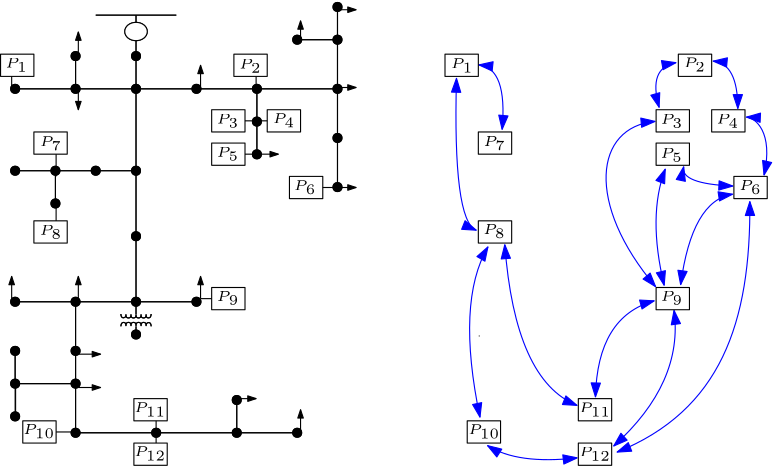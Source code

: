 <?xml version="1.0"?>
<!DOCTYPE ipe SYSTEM "ipe.dtd">
<ipe version="70218" creator="Ipe 7.2.23">
<info created="D:20210319153732" modified="D:20220113212657"/>
<ipestyle name="basic">
<symbol name="arrow/arc(spx)">
<path stroke="sym-stroke" fill="sym-stroke" pen="sym-pen">
0 0 m
-1 0.333 l
-1 -0.333 l
h
</path>
</symbol>
<symbol name="arrow/farc(spx)">
<path stroke="sym-stroke" fill="white" pen="sym-pen">
0 0 m
-1 0.333 l
-1 -0.333 l
h
</path>
</symbol>
<symbol name="arrow/ptarc(spx)">
<path stroke="sym-stroke" fill="sym-stroke" pen="sym-pen">
0 0 m
-1 0.333 l
-0.8 0 l
-1 -0.333 l
h
</path>
</symbol>
<symbol name="arrow/fptarc(spx)">
<path stroke="sym-stroke" fill="white" pen="sym-pen">
0 0 m
-1 0.333 l
-0.8 0 l
-1 -0.333 l
h
</path>
</symbol>
<symbol name="mark/circle(sx)" transformations="translations">
<path fill="sym-stroke">
0.6 0 0 0.6 0 0 e
0.4 0 0 0.4 0 0 e
</path>
</symbol>
<symbol name="mark/disk(sx)" transformations="translations">
<path fill="sym-stroke">
0.6 0 0 0.6 0 0 e
</path>
</symbol>
<symbol name="mark/fdisk(sfx)" transformations="translations">
<group>
<path fill="sym-fill">
0.5 0 0 0.5 0 0 e
</path>
<path fill="sym-stroke" fillrule="eofill">
0.6 0 0 0.6 0 0 e
0.4 0 0 0.4 0 0 e
</path>
</group>
</symbol>
<symbol name="mark/box(sx)" transformations="translations">
<path fill="sym-stroke" fillrule="eofill">
-0.6 -0.6 m
0.6 -0.6 l
0.6 0.6 l
-0.6 0.6 l
h
-0.4 -0.4 m
0.4 -0.4 l
0.4 0.4 l
-0.4 0.4 l
h
</path>
</symbol>
<symbol name="mark/square(sx)" transformations="translations">
<path fill="sym-stroke">
-0.6 -0.6 m
0.6 -0.6 l
0.6 0.6 l
-0.6 0.6 l
h
</path>
</symbol>
<symbol name="mark/fsquare(sfx)" transformations="translations">
<group>
<path fill="sym-fill">
-0.5 -0.5 m
0.5 -0.5 l
0.5 0.5 l
-0.5 0.5 l
h
</path>
<path fill="sym-stroke" fillrule="eofill">
-0.6 -0.6 m
0.6 -0.6 l
0.6 0.6 l
-0.6 0.6 l
h
-0.4 -0.4 m
0.4 -0.4 l
0.4 0.4 l
-0.4 0.4 l
h
</path>
</group>
</symbol>
<symbol name="mark/cross(sx)" transformations="translations">
<group>
<path fill="sym-stroke">
-0.43 -0.57 m
0.57 0.43 l
0.43 0.57 l
-0.57 -0.43 l
h
</path>
<path fill="sym-stroke">
-0.43 0.57 m
0.57 -0.43 l
0.43 -0.57 l
-0.57 0.43 l
h
</path>
</group>
</symbol>
<symbol name="arrow/fnormal(spx)">
<path stroke="sym-stroke" fill="white" pen="sym-pen">
0 0 m
-1 0.333 l
-1 -0.333 l
h
</path>
</symbol>
<symbol name="arrow/pointed(spx)">
<path stroke="sym-stroke" fill="sym-stroke" pen="sym-pen">
0 0 m
-1 0.333 l
-0.8 0 l
-1 -0.333 l
h
</path>
</symbol>
<symbol name="arrow/fpointed(spx)">
<path stroke="sym-stroke" fill="white" pen="sym-pen">
0 0 m
-1 0.333 l
-0.8 0 l
-1 -0.333 l
h
</path>
</symbol>
<symbol name="arrow/linear(spx)">
<path stroke="sym-stroke" pen="sym-pen">
-1 0.333 m
0 0 l
-1 -0.333 l
</path>
</symbol>
<symbol name="arrow/fdouble(spx)">
<path stroke="sym-stroke" fill="white" pen="sym-pen">
0 0 m
-1 0.333 l
-1 -0.333 l
h
-1 0 m
-2 0.333 l
-2 -0.333 l
h
</path>
</symbol>
<symbol name="arrow/double(spx)">
<path stroke="sym-stroke" fill="sym-stroke" pen="sym-pen">
0 0 m
-1 0.333 l
-1 -0.333 l
h
-1 0 m
-2 0.333 l
-2 -0.333 l
h
</path>
</symbol>
<anglesize name="22.5 deg" value="22.5"/>
<anglesize name="30 deg" value="30"/>
<anglesize name="45 deg" value="45"/>
<anglesize name="60 deg" value="60"/>
<anglesize name="90 deg" value="90"/>
<arrowsize name="large" value="10"/>
<arrowsize name="small" value="5"/>
<arrowsize name="tiny" value="3"/>
<color name="blue" value="0 0 1"/>
<color name="brown" value="0.647 0.165 0.165"/>
<color name="darkblue" value="0 0 0.545"/>
<color name="darkcyan" value="0 0.545 0.545"/>
<color name="darkgray" value="0.663"/>
<color name="darkgreen" value="0 0.392 0"/>
<color name="darkmagenta" value="0.545 0 0.545"/>
<color name="darkorange" value="1 0.549 0"/>
<color name="darkred" value="0.545 0 0"/>
<color name="gold" value="1 0.843 0"/>
<color name="gray" value="0.745"/>
<color name="green" value="0 1 0"/>
<color name="lightblue" value="0.678 0.847 0.902"/>
<color name="lightcyan" value="0.878 1 1"/>
<color name="lightgray" value="0.827"/>
<color name="lightgreen" value="0.565 0.933 0.565"/>
<color name="lightyellow" value="1 1 0.878"/>
<color name="navy" value="0 0 0.502"/>
<color name="orange" value="1 0.647 0"/>
<color name="pink" value="1 0.753 0.796"/>
<color name="purple" value="0.627 0.125 0.941"/>
<color name="red" value="1 0 0"/>
<color name="seagreen" value="0.18 0.545 0.341"/>
<color name="turquoise" value="0.251 0.878 0.816"/>
<color name="violet" value="0.933 0.51 0.933"/>
<color name="yellow" value="1 1 0"/>
<dashstyle name="dash dot dotted" value="[4 2 1 2 1 2] 0"/>
<dashstyle name="dash dotted" value="[4 2 1 2] 0"/>
<dashstyle name="dashed" value="[4] 0"/>
<dashstyle name="dotted" value="[1 3] 0"/>
<gridsize name="10 pts (~3.5 mm)" value="10"/>
<gridsize name="14 pts (~5 mm)" value="14"/>
<gridsize name="16 pts (~6 mm)" value="16"/>
<gridsize name="20 pts (~7 mm)" value="20"/>
<gridsize name="28 pts (~10 mm)" value="28"/>
<gridsize name="32 pts (~12 mm)" value="32"/>
<gridsize name="4 pts" value="4"/>
<gridsize name="56 pts (~20 mm)" value="56"/>
<gridsize name="8 pts (~3 mm)" value="8"/>
<opacity name="10%" value="0.1"/>
<opacity name="30%" value="0.3"/>
<opacity name="50%" value="0.5"/>
<opacity name="75%" value="0.75"/>
<pen name="fat" value="1.2"/>
<pen name="heavier" value="0.8"/>
<pen name="ultrafat" value="2"/>
<symbolsize name="large" value="5"/>
<symbolsize name="small" value="2"/>
<symbolsize name="tiny" value="1.1"/>
<textsize name="Huge" value="\Huge"/>
<textsize name="LARGE" value="\LARGE"/>
<textsize name="Large" value="\Large"/>
<textsize name="footnote" value="\footnotesize"/>
<textsize name="huge" value="\huge"/>
<textsize name="large" value="\large"/>
<textsize name="small" value="\small"/>
<textsize name="tiny" value="\tiny"/>
<textstyle name="center" begin="\begin{center}" end="\end{center}"/>
<textstyle name="item" begin="\begin{itemize}\item{}" end="\end{itemize}"/>
<textstyle name="itemize" begin="\begin{itemize}" end="\end{itemize}"/>
<tiling name="falling" angle="-60" step="4" width="1"/>
<tiling name="rising" angle="30" step="4" width="1"/>
</ipestyle>
<page>
<layer name="alpha"/>
<view layers="alpha" active="alpha"/>
<use layer="alpha" matrix="0.453301 0 0 0.368506 176.986 508.094" name="mark/disk(sx)" pos="80 704" size="normal" stroke="black"/>
<use matrix="0.453301 0 0 0.368506 176.986 508.094" name="mark/disk(sx)" pos="128 704" size="normal" stroke="black"/>
<use matrix="0.453301 0 0 0.368506 176.986 508.094" name="mark/disk(sx)" pos="176 704" size="normal" stroke="black"/>
<use matrix="0.453301 0 0 0.368506 176.986 508.094" name="mark/disk(sx)" pos="224 704" size="normal" stroke="black"/>
<use matrix="0.453301 0 0 0.368506 176.986 508.094" name="mark/disk(sx)" pos="272 704" size="normal" stroke="black"/>
<use matrix="0.453301 0 0 0.368506 184.239 508.094" name="mark/disk(sx)" pos="320 704" size="normal" stroke="black"/>
<use matrix="0.453301 0 0 0.368506 184.239 508.094" name="mark/disk(sx)" pos="320 752" size="normal" stroke="black"/>
<use matrix="0.453301 0 0 0.368506 184.239 508.094" name="mark/disk(sx)" pos="320 784" size="normal" stroke="black"/>
<use matrix="0.453301 0 0 0.368506 184.239 508.094" name="mark/disk(sx)" pos="288 752" size="normal" stroke="black"/>
<use matrix="0.453301 0 0 0.368506 184.239 508.094" name="mark/disk(sx)" pos="320 656" size="normal" stroke="black"/>
<use matrix="0.453301 0 0 0.368506 184.239 508.094" name="mark/disk(sx)" pos="320 608" size="normal" stroke="black"/>
<use matrix="0.453301 0 0 0.368506 176.986 508.094" name="mark/disk(sx)" pos="272 672" size="normal" stroke="black"/>
<use matrix="0.453301 0 0 0.368506 176.986 508.094" name="mark/disk(sx)" pos="272 640" size="normal" stroke="black"/>
<path matrix="0.453301 0 0 0.368506 176.986 508.094" stroke="black">
336 784 m
336 752 l
336 752 l
</path>
<path matrix="0.453301 0 0 0.368506 176.986 508.094" stroke="black">
336 752 m
304 752 l
</path>
<path matrix="0.453301 0 0 0.368506 176.986 508.094" stroke="black">
336 752 m
336 704 l
</path>
<path matrix="0.453301 0 0 0.368506 176.986 508.094" stroke="black">
336 704 m
336 656 l
</path>
<path matrix="0.453301 0 0 0.368506 176.986 508.094" stroke="black">
336 656 m
336 608 l
</path>
<path matrix="0.453301 0 0 0.368506 176.986 508.094" stroke="black">
336 704 m
272 704 l
</path>
<path matrix="0.453301 0 0 0.368506 176.986 508.094" stroke="black">
272 704 m
272 672 l
</path>
<path matrix="0.453301 0 0 0.368506 176.986 508.094" stroke="black">
272 672 m
272 640 l
</path>
<path matrix="0.453301 0 0 0.368506 176.986 508.094" stroke="black">
272 704 m
224 704 l
</path>
<path matrix="0.453301 0 0 0.368506 176.986 508.094" stroke="black">
224 704 m
176 704 l
</path>
<path matrix="0.453301 0 0 0.368506 176.986 508.094" stroke="black">
176 704 m
128 704 l
</path>
<path matrix="0.453301 0 0 0.368506 176.986 508.094" stroke="black">
128 704 m
80 704 l
</path>
<use matrix="0.453301 0 0 0.368506 176.986 508.094" name="mark/disk(sx)" pos="176 736" size="normal" stroke="black"/>
<use matrix="0.453301 0 0 0.368506 176.986 508.094" name="mark/disk(sx)" pos="128 736" size="normal" stroke="black"/>
<use matrix="0.453301 0 0 0.368506 176.986 508.094" name="mark/disk(sx)" pos="176 624" size="normal" stroke="black"/>
<use matrix="0.453301 0 0 0.368506 176.986 508.094" name="mark/disk(sx)" pos="144 624" size="normal" stroke="black"/>
<use matrix="0.453301 0 0 0.368506 176.986 508.094" name="mark/disk(sx)" pos="112 624" size="normal" stroke="black"/>
<use matrix="0.453301 0 0 0.368506 176.986 508.094" name="mark/disk(sx)" pos="80 624" size="normal" stroke="black"/>
<use matrix="0.453301 0 0 0.368506 176.986 508.094" name="mark/disk(sx)" pos="112 592" size="normal" stroke="black"/>
<use matrix="0.453301 0 0 0.368506 176.986 508.094" name="mark/disk(sx)" pos="176 560" size="normal" stroke="black"/>
<use matrix="0.453301 0 0 0.368506 176.986 508.094" name="mark/disk(sx)" pos="176 496" size="normal" stroke="black"/>
<use matrix="0.453301 0 0 0.368506 176.986 508.094" name="mark/disk(sx)" pos="224 496" size="normal" stroke="black"/>
<use matrix="0.453301 0 0 0.368506 176.986 508.094" name="mark/disk(sx)" pos="128 496" size="normal" stroke="black"/>
<use matrix="0.453301 0 0 0.368506 176.986 508.094" name="mark/disk(sx)" pos="80 496" size="normal" stroke="black"/>
<use matrix="0.453301 0 0 0.368506 176.986 508.094" name="mark/disk(sx)" pos="128 448" size="normal" stroke="black"/>
<use matrix="0.453301 0 0 0.368506 176.986 508.094" name="mark/disk(sx)" pos="128 416" size="normal" stroke="black"/>
<use matrix="0.453301 0 0 0.368506 176.986 508.094" name="mark/disk(sx)" pos="128 368" size="normal" stroke="black"/>
<path matrix="0.453301 0 0 0.368506 176.986 508.094" stroke="black">
176 736 m
176 704 l
</path>
<path matrix="0.453301 0 0 0.368506 176.986 508.094" stroke="black">
128 736 m
128 704 l
</path>
<path matrix="0.453301 0 0 0.368506 176.986 508.094" stroke="black">
176 704 m
176 624 l
</path>
<path matrix="0.453301 0 0 0.368506 176.986 508.094" stroke="black">
176 624 m
176 560 l
</path>
<path matrix="0.453301 0 0 0.368506 176.986 508.094" stroke="black">
176 624 m
144 624 l
</path>
<path matrix="0.453301 0 0 0.368506 176.986 508.094" stroke="black">
144 624 m
112 624 l
</path>
<path matrix="0.453301 0 0 0.368506 176.986 508.094" stroke="black">
112 624 m
80 624 l
</path>
<path matrix="0.453301 0 0 0.368506 176.986 508.094" stroke="black">
112 624 m
112 592 l
</path>
<path matrix="0.453301 0 0 0.368506 176.986 508.094" stroke="black">
176 560 m
176 496 l
</path>
<path matrix="0.453301 0 0 0.368506 176.986 508.094" stroke="black">
176 496 m
224 496 l
</path>
<path matrix="0.453301 0 0 0.368506 176.986 508.094" stroke="black">
176 496 m
128 496 l
</path>
<path matrix="0.453301 0 0 0.368506 176.986 508.094" stroke="black">
128 496 m
80 496 l
</path>
<path matrix="0.453301 0 0 0.368506 176.986 508.094" stroke="black">
128 496 m
128 448 l
</path>
<path matrix="0.453301 0 0 0.368506 176.986 508.094" stroke="black">
128 448 m
128 416 l
</path>
<path matrix="0.453301 0 0 0.368506 176.986 508.094" stroke="black">
128 416 m
128 368 l
</path>
<use matrix="0.453301 0 0 0.368506 176.986 508.094" name="mark/disk(sx)" pos="80 416" size="normal" stroke="black"/>
<use matrix="0.453301 0 0 0.368506 176.986 508.094" name="mark/disk(sx)" pos="80 448" size="normal" stroke="black"/>
<use matrix="0.453301 0 0 0.368506 176.986 508.094" name="mark/disk(sx)" pos="80 384" size="normal" stroke="black"/>
<use matrix="0.453301 0 0 0.368506 176.986 508.094" name="mark/disk(sx)" pos="192 368" size="normal" stroke="black"/>
<use matrix="0.453301 0 0 0.368506 176.986 508.094" name="mark/disk(sx)" pos="256 368" size="normal" stroke="black"/>
<use matrix="0.453301 0 0 0.368506 176.986 508.094" name="mark/disk(sx)" pos="304 368" size="normal" stroke="black"/>
<path matrix="0.453301 0 0 0.368506 176.986 508.094" stroke="black">
128 416 m
80 416 l
</path>
<path matrix="0.453301 0 0 0.368506 176.986 508.094" stroke="black">
80 416 m
80 448 l
</path>
<path matrix="0.453301 0 0 0.368506 177.153 508.094" stroke="black">
80 416 m
80 384 l
</path>
<path matrix="0.453301 0 0 0.368506 176.986 508.094" stroke="black">
128 368 m
192 368 l
</path>
<path matrix="0.453301 0 0 0.368506 176.986 508.094" stroke="black">
192 368 m
256 368 l
</path>
<path matrix="0.453301 0 0 0.368506 176.986 508.094" stroke="black">
256 368 m
304 368 l
</path>
<use matrix="0.453301 0 0 0.368506 176.986 508.094" name="mark/disk(sx)" pos="176 464" size="normal" stroke="black"/>
<path matrix="0.453301 0 0 0.368506 176.986 511.042" stroke="black">
144 768 m
208 768 l
</path>
<path matrix="0.453301 0 0 0.368506 176.986 508.094" stroke="black">
176 776 m
176 768 l
</path>
<path matrix="0.453301 0 0 0.368506 176.986 508.094" stroke="black">
176 752 m
176 736 l
</path>
<path matrix="0.453301 0 0 0.368506 176.986 508.094" stroke="black" fill="white">
8.94427 0 0 8.94427 176 760 e
</path>
<path matrix="0.453301 0 0 0.368506 176.986 508.094" stroke="black">
176 464 m
176 472 l
176 472 l
</path>
<path matrix="0.453301 0 0 0.368506 176.986 508.094" stroke="black">
176 496 m
176 484 l
</path>
<path matrix="0.453301 0 0 0.368506 176.986 508.094" stroke="black">
164 484 m
164 480
168 480
168 484
168 484
168 480
172 480
172 484
172 484
172 480
176 480
176 484
176 484
176 480
180 480
180 484
180 484
180 480
184 480
184 484
184 484
184 480
188 480
188 484
188 484 c
</path>
<path matrix="-0.453301 0 0 -0.368506 336.548 860.385" stroke="black">
164 484 m
164 480
168 480
168 484
168 484
168 480
172 480
172 484
172 484
172 480
176 480
176 484
176 484
176 480
180 480
180 484
180 484
180 480
184 480
184 484
184 484
184 480
188 480
188 484
188 484 c
</path>
<use matrix="0.453301 0 0 0.368506 176.986 508.094" name="mark/disk(sx)" pos="256 400" size="normal" stroke="black"/>
<path matrix="0.453301 0 0 0.368506 176.986 508.094" stroke="black">
256 400 m
256 368 l
</path>
<use matrix="0.453301 0 0 0.368506 176.986 508.094" name="mark/disk(sx)" pos="80 704" size="normal" stroke="black"/>
<use matrix="0.453301 0 0 0.368506 176.986 508.094" name="mark/disk(sx)" pos="128 704" size="normal" stroke="black"/>
<use matrix="0.453301 0 0 0.368506 176.986 508.094" name="mark/disk(sx)" pos="176 704" size="normal" stroke="black"/>
<use matrix="0.453301 0 0 0.368506 176.986 508.094" name="mark/disk(sx)" pos="224 704" size="normal" stroke="black"/>
<use matrix="0.453301 0 0 0.368506 176.986 508.094" name="mark/disk(sx)" pos="272 704" size="normal" stroke="black"/>
<use matrix="0.453301 0 0 0.368506 184.239 508.094" name="mark/disk(sx)" pos="320 704" size="normal" stroke="black"/>
<use matrix="0.453301 0 0 0.368506 184.239 508.094" name="mark/disk(sx)" pos="320 752" size="normal" stroke="black"/>
<use matrix="0.453301 0 0 0.368506 184.239 508.094" name="mark/disk(sx)" pos="320 784" size="normal" stroke="black"/>
<use matrix="0.453301 0 0 0.368506 184.239 508.094" name="mark/disk(sx)" pos="288 752" size="normal" stroke="black"/>
<use matrix="0.453301 0 0 0.368506 184.239 508.094" name="mark/disk(sx)" pos="320 656" size="normal" stroke="black"/>
<use matrix="0.453301 0 0 0.368506 184.239 508.094" name="mark/disk(sx)" pos="320 608" size="normal" stroke="black"/>
<use matrix="0.453301 0 0 0.368506 176.986 508.094" name="mark/disk(sx)" pos="272 672" size="normal" stroke="black"/>
<use matrix="0.453301 0 0 0.368506 176.986 508.094" name="mark/disk(sx)" pos="272 640" size="normal" stroke="black"/>
<path matrix="0.453301 0 0 0.368506 176.986 508.094" stroke="black">
336 784 m
336 752 l
336 752 l
</path>
<path matrix="0.453301 0 0 0.368506 176.986 508.094" stroke="black">
336 752 m
304 752 l
</path>
<path matrix="0.453301 0 0 0.368506 176.986 508.094" stroke="black">
336 752 m
336 704 l
</path>
<path matrix="0.453301 0 0 0.368506 176.986 508.094" stroke="black">
336 704 m
336 656 l
</path>
<path matrix="0.453301 0 0 0.368506 176.986 508.094" stroke="black">
336 656 m
336 608 l
</path>
<path matrix="0.453301 0 0 0.368506 176.986 508.094" stroke="black">
336 704 m
272 704 l
</path>
<path matrix="0.453301 0 0 0.368506 176.986 508.094" stroke="black">
272 704 m
272 672 l
</path>
<path matrix="0.453301 0 0 0.368506 176.986 508.094" stroke="black">
272 672 m
272 640 l
</path>
<path matrix="0.453301 0 0 0.368506 176.986 508.094" stroke="black">
272 704 m
224 704 l
</path>
<path matrix="0.453301 0 0 0.368506 176.986 508.094" stroke="black">
224 704 m
176 704 l
</path>
<path matrix="0.453301 0 0 0.368506 176.986 508.094" stroke="black">
176 704 m
128 704 l
</path>
<path matrix="0.453301 0 0 0.368506 176.986 508.094" stroke="black">
128 704 m
80 704 l
</path>
<use matrix="0.453301 0 0 0.368506 176.986 508.094" name="mark/disk(sx)" pos="176 736" size="normal" stroke="black"/>
<use matrix="0.453301 0 0 0.368506 176.986 508.094" name="mark/disk(sx)" pos="128 736" size="normal" stroke="black"/>
<use matrix="0.453301 0 0 0.368506 176.986 508.094" name="mark/disk(sx)" pos="176 624" size="normal" stroke="black"/>
<use matrix="0.453301 0 0 0.368506 176.986 508.094" name="mark/disk(sx)" pos="144 624" size="normal" stroke="black"/>
<use matrix="0.453301 0 0 0.368506 176.986 508.094" name="mark/disk(sx)" pos="112 624" size="normal" stroke="black"/>
<use matrix="0.453301 0 0 0.368506 176.986 508.094" name="mark/disk(sx)" pos="80 624" size="normal" stroke="black"/>
<use matrix="0.453301 0 0 0.368506 176.986 508.094" name="mark/disk(sx)" pos="112 592" size="normal" stroke="black"/>
<use matrix="0.453301 0 0 0.368506 176.986 508.094" name="mark/disk(sx)" pos="176 560" size="normal" stroke="black"/>
<use matrix="0.453301 0 0 0.368506 176.986 508.094" name="mark/disk(sx)" pos="176 496" size="normal" stroke="black"/>
<use matrix="0.453301 0 0 0.368506 176.986 508.094" name="mark/disk(sx)" pos="224 496" size="normal" stroke="black"/>
<use matrix="0.453301 0 0 0.368506 176.986 508.094" name="mark/disk(sx)" pos="128 496" size="normal" stroke="black"/>
<use matrix="0.453301 0 0 0.368506 176.986 508.094" name="mark/disk(sx)" pos="80 496" size="normal" stroke="black"/>
<use matrix="0.453301 0 0 0.368506 176.986 508.094" name="mark/disk(sx)" pos="128 448" size="normal" stroke="black"/>
<use matrix="0.453301 0 0 0.368506 176.986 508.094" name="mark/disk(sx)" pos="128 416" size="normal" stroke="black"/>
<use matrix="0.453301 0 0 0.368506 176.986 508.094" name="mark/disk(sx)" pos="128 368" size="normal" stroke="black"/>
<path matrix="0.453301 0 0 0.368506 176.986 508.094" stroke="black">
176 736 m
176 704 l
</path>
<path matrix="0.453301 0 0 0.368506 176.986 508.094" stroke="black">
128 736 m
128 704 l
</path>
<path matrix="0.453301 0 0 0.368506 176.986 508.094" stroke="black">
176 704 m
176 624 l
</path>
<path matrix="0.453301 0 0 0.368506 176.986 508.094" stroke="black">
176 624 m
176 560 l
</path>
<path matrix="0.453301 0 0 0.368506 176.986 508.094" stroke="black">
176 624 m
144 624 l
</path>
<path matrix="0.453301 0 0 0.368506 176.986 508.094" stroke="black">
144 624 m
112 624 l
</path>
<path matrix="0.453301 0 0 0.368506 176.986 508.094" stroke="black">
112 624 m
80 624 l
</path>
<path matrix="0.453301 0 0 0.368506 176.986 508.094" stroke="black">
112 624 m
112 592 l
</path>
<path matrix="0.453301 0 0 0.368506 176.986 508.094" stroke="black">
176 560 m
176 496 l
</path>
<path matrix="0.453301 0 0 0.368506 176.986 508.094" stroke="black">
176 496 m
224 496 l
</path>
<path matrix="0.453301 0 0 0.368506 176.986 508.094" stroke="black">
176 496 m
128 496 l
</path>
<path matrix="0.453301 0 0 0.368506 176.986 508.094" stroke="black">
128 496 m
80 496 l
</path>
<path matrix="0.453301 0 0 0.368506 176.986 508.094" stroke="black">
128 496 m
128 448 l
</path>
<path matrix="0.453301 0 0 0.368506 176.986 508.094" stroke="black">
128 448 m
128 416 l
</path>
<path matrix="0.453301 0 0 0.368506 176.986 508.094" stroke="black">
128 416 m
128 368 l
</path>
<use matrix="0.453301 0 0 0.368506 176.986 508.094" name="mark/disk(sx)" pos="80 416" size="normal" stroke="black"/>
<use matrix="0.453301 0 0 0.368506 176.986 508.094" name="mark/disk(sx)" pos="80 448" size="normal" stroke="black"/>
<use matrix="0.453301 0 0 0.368506 176.986 508.094" name="mark/disk(sx)" pos="80 384" size="normal" stroke="black"/>
<use matrix="0.453301 0 0 0.368506 176.986 508.094" name="mark/disk(sx)" pos="192 368" size="normal" stroke="black"/>
<use matrix="0.453301 0 0 0.368506 176.986 508.094" name="mark/disk(sx)" pos="256 368" size="normal" stroke="black"/>
<use matrix="0.453301 0 0 0.368506 176.986 508.094" name="mark/disk(sx)" pos="304 368" size="normal" stroke="black"/>
<path matrix="0.453301 0 0 0.368506 176.986 508.094" stroke="black">
128 416 m
80 416 l
</path>
<path matrix="0.453301 0 0 0.368506 176.986 508.094" stroke="black">
80 416 m
80 448 l
</path>
<path matrix="0.453301 0 0 0.368506 176.986 508.094" stroke="black">
80 416 m
80 384 l
</path>
<path matrix="0.453301 0 0 0.368506 176.986 508.094" stroke="black">
128 368 m
192 368 l
</path>
<path matrix="0.453301 0 0 0.368506 176.986 508.094" stroke="black">
192 368 m
256 368 l
</path>
<path matrix="0.453301 0 0 0.368506 176.986 508.094" stroke="black">
256 368 m
304 368 l
</path>
<use matrix="0.453301 0 0 0.368506 176.986 508.094" name="mark/disk(sx)" pos="176 464" size="normal" stroke="black"/>
<path matrix="0.453301 0 0 0.368506 176.986 511.042" stroke="black">
144 768 m
208 768 l
</path>
<path matrix="0.453301 0 0 0.368506 176.986 508.094" stroke="black">
176 776 m
176 768 l
</path>
<path matrix="0.453301 0 0 0.368506 176.986 508.094" stroke="black">
176 752 m
176 736 l
</path>
<path matrix="0.453301 0 0 0.368506 176.986 508.094" stroke="black" fill="white">
8.94427 0 0 8.94427 176 760 e
</path>
<path matrix="0.453301 0 0 0.368506 176.986 508.094" stroke="black">
176 464 m
176 472 l
176 472 l
</path>
<path matrix="0.453301 0 0 0.368506 176.986 508.094" stroke="black">
176 496 m
176 484 l
</path>
<path matrix="0.453301 0 0 0.368506 176.986 508.094" stroke="black">
164 484 m
164 480
168 480
168 484
168 484
168 480
172 480
172 484
172 484
172 480
176 480
176 484
176 484
176 480
180 480
180 484
180 484
180 480
184 480
184 484
184 484
184 480
188 480
188 484
188 484 c
</path>
<path matrix="-0.453301 0 0 -0.368506 336.548 860.385" stroke="black">
164 484 m
164 480
168 480
168 484
168 484
168 480
172 480
172 484
172 484
172 480
176 480
176 484
176 484
176 480
180 480
180 484
180 484
180 480
184 480
184 484
184 484
184 480
188 480
188 484
188 484 c
</path>
<use matrix="0.453301 0 0 0.368506 176.986 508.094" name="mark/disk(sx)" pos="256 400" size="normal" stroke="black"/>
<path matrix="0.453301 0 0 0.368506 176.986 508.094" stroke="black">
256 400 m
256 368 l
</path>
<text matrix="1 0 0 1 33.6913 -8.84564" transformations="translations" pos="176 784" stroke="black" type="label" width="8.249" height="3.408" depth="1.49" valign="baseline" size="tiny" style="math">P_1</text>
<path matrix="1 0 0 1 0 -4" stroke="black">
208 784 m
208 776 l
220 776 l
220 784 l
h
</path>
<text matrix="1 0 0 1 109.736 -28.9642" transformations="translations" pos="176 784" stroke="black" type="label" width="8.249" height="3.408" depth="1.49" valign="baseline" size="tiny" style="math">P_{3}</text>
<path matrix="1 0 0 1 76 -24" stroke="black">
208 784 m
208 776 l
220 776 l
220 784 l
h
</path>
<text matrix="1 0 0 1 109.736 -40.8999" transformations="translations" pos="176 784" stroke="black" type="label" width="8.249" height="3.408" depth="1.49" valign="baseline" size="tiny" style="math">P_{5}</text>
<path matrix="1 0 0 1 76 -36" stroke="black">
208 784 m
208 776 l
220 776 l
220 784 l
h
</path>
<text matrix="1 0 0 1 129.864 -28.8356" transformations="translations" pos="176 784" stroke="black" type="label" width="8.249" height="3.408" depth="1.49" valign="baseline" size="tiny" style="math">P_{4}</text>
<path matrix="1 0 0 1 96 -24" stroke="black">
208 784 m
208 776 l
220 776 l
220 784 l
h
</path>
<text matrix="1 0 0 1 137.478 -52.9642" transformations="translations" pos="176 784" stroke="black" type="label" width="8.249" height="3.408" depth="1.49" valign="baseline" size="tiny" style="math">P_{6}</text>
<path matrix="1 0 0 1 104 -48" stroke="black">
208 784 m
208 776 l
220 776 l
220 784 l
h
</path>
<text matrix="1 0 0 1 117.817 -9.17942" transformations="translations" pos="176 784" stroke="black" type="label" width="8.249" height="3.408" depth="1.49" valign="baseline" size="tiny" style="math">P_{2}</text>
<path matrix="1 0 0 1 84 -4" stroke="black">
208 784 m
208 776 l
220 776 l
220 784 l
h
</path>
<text matrix="1 0 0 1 45.9791 -69.039" transformations="translations" pos="176 784" stroke="black" type="label" width="8.249" height="3.408" depth="1.49" valign="baseline" size="tiny" style="math">P_8</text>
<path matrix="1 0 0 1 12 -64" stroke="black">
208 784 m
208 776 l
220 776 l
220 784 l
h
</path>
<text matrix="1 0 0 1 80 -132.919" transformations="translations" pos="176 784" stroke="black" type="label" width="11.639" height="3.408" depth="1.49" valign="baseline" size="tiny" style="math">P_{11}</text>
<path matrix="1 0 0 1 48 -128" stroke="black">
208 784 m
208 776 l
220 776 l
220 784 l
h
</path>
<text matrix="1 0 0 1 40.0835 -140.752" transformations="translations" pos="176 784" stroke="black" type="label" width="11.639" height="3.408" depth="1.49" valign="baseline" size="tiny" style="math">P_{10}</text>
<path matrix="1 0 0 1 8 -136" stroke="black">
208 784 m
208 776 l
220 776 l
220 784 l
h
</path>
<text matrix="1 0 0 1 109.754 -92.8351" transformations="translations" pos="176 784" stroke="black" type="label" width="8.249" height="3.408" depth="1.49" valign="baseline" size="tiny" style="math">P_9</text>
<path matrix="1 0 0 1 76 -88" stroke="black">
208 784 m
208 776 l
220 776 l
220 784 l
h
</path>
<text matrix="1 0 0 1 45.9791 -37.1875" transformations="translations" pos="176 784" stroke="black" type="label" width="8.249" height="3.408" depth="1.49" valign="baseline" size="tiny" style="math">P_7</text>
<path matrix="1 0 0 1 12 -32" stroke="black">
208 784 m
208 776 l
220 776 l
220 784 l
h
</path>
<path stroke="black">
212 768 m
212 772 l
</path>
<path stroke="black">
300 768 m
300 772 l
</path>
<path stroke="black">
300 756 m
296 756 l
</path>
<path stroke="black">
300 756 m
304 756 l
</path>
<path stroke="black">
300 744 m
296 744 l
</path>
<path stroke="black">
324 732 m
328 732 l
</path>
<path stroke="black">
228 720 m
228 728 l
</path>
<path stroke="black">
284 692 m
280 692 l
</path>
<path stroke="black">
264 648 m
264 644 l
</path>
<path stroke="black">
228 644 m
236 644 l
</path>
<path stroke="black">
228 736 m
228 744 l
</path>
<text matrix="1 0 0 1 80 -148.752" transformations="translations" pos="176 784" stroke="black" type="label" width="11.639" height="3.408" depth="1.49" valign="baseline" size="tiny" style="math">P_{12}</text>
<path matrix="1 0 0 1 48 -144" stroke="black">
208 784 m
208 776 l
220 776 l
220 784 l
h
</path>
<path stroke="black">
264 640 m
264 644 l
</path>
<path stroke="black" arrow="normal/tiny">
328 768 m
336 768 l
</path>
<path stroke="black" arrow="normal/tiny">
328 732 m
336 732 l
</path>
<path stroke="black" arrow="normal/tiny">
280 692 m
280 700 l
</path>
<path stroke="black" arrow="normal/tiny">
212 692 m
212 700 l
</path>
<path stroke="black" arrow="normal/tiny">
316 644 m
316 652 l
</path>
<path stroke="black" arrow="normal/tiny">
236 672 m
244 672 l
</path>
<path stroke="black" arrow="normal/tiny">
292 656 m
300 656 l
</path>
<path stroke="black" arrow="normal/tiny">
236 692 m
236 700 l
</path>
<path stroke="black" arrow="normal/tiny">
236 780 m
236 788 l
</path>
<path stroke="black" arrow="normal/tiny">
236 768 m
236 760 l
</path>
<path stroke="black" arrow="normal/tiny">
280 768 m
280 776 l
</path>
<path stroke="black" arrow="normal/tiny">
300 744 m
308 744 l
</path>
<path stroke="black" arrow="normal/tiny">
328 796 m
336 796 l
</path>
<path matrix="1 0 0 1 0 -12" stroke="black" arrow="normal/tiny">
236 672 m
244 672 l
</path>
<path matrix="1 0 0 1 36 16" stroke="black" arrow="normal/tiny">
280 768 m
280 776 l
</path>
<path matrix="0.166746 0 0 0.169609 364.422 633.104" stroke="blue" arrow="normal/small" rarrow="normal/small">
96.9646 95.6277 m
44.8248 340.329
114.147 457.052 c
</path>
<path matrix="0.166746 0 0 0.169609 367.804 635.5" stroke="black" cap="1">
75.0422 253.825 m
75.0422 253.825 l
</path>
<path matrix="0.166746 0 0 0.169609 367.381 630.99" stroke="blue" arrow="normal/small" rarrow="normal/small">
95.5841 47.6963 m
160.802 7.10618
288.957 21.7004 c
</path>
<path matrix="0.166746 0 0 0.169609 368.509 632.681" stroke="blue" arrow="normal/small" rarrow="normal/small">
321.794 141.19 m
325.899 311.76
448.581 345.053 c
</path>
<path matrix="0.166746 0 0 0.169609 368.65 633.386" stroke="blue" arrow="normal/small" rarrow="normal/small">
360.339 32.7386 m
511.663 167.038
490.586 320.523 c
</path>
<path matrix="0.166746 0 0 0.169609 369.918 633.809" stroke="blue" arrow="normal/small" rarrow="normal/small">
360.069 17.336 m
583.23 105.863
648.997 290.722
646.627 549.051 c
</path>
<path matrix="0.166746 0 0 0.169609 370.2 634.373" stroke="blue" arrow="normal/small" rarrow="normal/small">
495.567 369.444 m
519.859 547.785
607.549 561.413 c
</path>
<path matrix="0.166746 0 0 0.169609 370.2 634.796" stroke="blue" arrow="normal/small" rarrow="normal/small">
608.142 576.225 m
494.382 580.965
502.084 617.108 c
</path>
<path matrix="0.166746 0 0 0.169609 368.509 633.95" stroke="blue" arrow="normal/small" rarrow="normal/small">
470.089 370.629 m
433.947 518.161
472.459 617.108 c
</path>
<path matrix="0.166746 0 0 0.169609 368.932 635.218" stroke="blue" arrow="normal/small" rarrow="normal/small">
449.075 360.168 m
296.803 536.732
316.948 699.077
447.89 710.927 c
</path>
<path matrix="0.166746 0 0 0.169609 365.831 635.923" stroke="blue" arrow="normal/small" rarrow="normal/small">
136.345 689.869 m
148.195 820.218
85.9825 826.736 c
</path>
<path matrix="0.166746 0 0 0.169609 365.408 635.5" stroke="blue" arrow="normal/small" rarrow="normal/small">
83.02 478.347 m
32.0651 498.492
40.3601 800.666 c
</path>
<path matrix="0.166746 0 0 0.169609 367.522 633.809" stroke="blue" arrow="normal/small" rarrow="normal/small">
287.954 116.445 m
153.954 169.445
131.954 457.445 c
</path>
<path matrix="1 0 0 1 2.81881 -1.12752" stroke="blue" arrow="normal/small" rarrow="normal/small">
480.037 737.617 m
483.56 753.121
476.795 758.335
473.694 758.476 c
</path>
<path matrix="1 0 0 1 2.39599 -0" stroke="blue" arrow="normal/small" rarrow="normal/small">
471.016 760.449 m
471.016 776.658
462.137 777.503 c
</path>
<path matrix="1 0 0 1 0.563762 0.14094" stroke="blue" arrow="normal/small" rarrow="normal/small">
444.52 760.731 m
440.432 774.966
450.58 776.799 c
</path>
<text matrix="1 0 0 1 193.993 -9.09274" transformations="translations" pos="176 784" stroke="black" type="label" width="8.249" height="3.408" depth="1.49" valign="baseline" size="tiny" style="math">P_1</text>
<path matrix="1 0 0 1 160 -4" stroke="black">
208 784 m
208 776 l
220 776 l
220 784 l
h
</path>
<text matrix="1 0 0 1 269.543 -29.0927" transformations="translations" pos="176 784" stroke="black" type="label" width="8.249" height="3.408" depth="1.49" valign="baseline" size="tiny" style="math">P_{3}</text>
<path matrix="1 0 0 1 236 -24" stroke="black">
208 784 m
208 776 l
220 776 l
220 784 l
h
</path>
<text matrix="1 0 0 1 269.478 -41.2856" transformations="translations" pos="176 784" stroke="black" type="label" width="8.249" height="3.408" depth="1.49" valign="baseline" size="tiny" style="math">P_{5}</text>
<path matrix="1 0 0 1 236 -36" stroke="black">
208 784 m
208 776 l
220 776 l
220 784 l
h
</path>
<text matrix="1 0 0 1 289.671 -28.9642" transformations="translations" pos="176 784" stroke="black" type="label" width="8.249" height="3.408" depth="1.49" valign="baseline" size="tiny" style="math">P_{4}</text>
<path matrix="1 0 0 1 256 -24" stroke="black">
208 784 m
208 776 l
220 776 l
220 784 l
h
</path>
<text matrix="1 0 0 1 297.8 -52.8999" transformations="translations" pos="176 784" stroke="black" type="label" width="8.249" height="3.408" depth="1.49" valign="baseline" size="tiny" style="math">P_{6}</text>
<path matrix="1 0 0 1 264 -48" stroke="black">
208 784 m
208 776 l
220 776 l
220 784 l
h
</path>
<text matrix="1 0 0 1 277.736 -8.77134" transformations="translations" pos="176 784" stroke="black" type="label" width="8.249" height="3.408" depth="1.49" valign="baseline" size="tiny" style="math">P_{2}</text>
<path matrix="1 0 0 1 244 -4" stroke="black">
208 784 m
208 776 l
220 776 l
220 784 l
h
</path>
<text matrix="1 0 0 1 205.671 -68.7713" transformations="translations" pos="176 784" stroke="black" type="label" width="8.249" height="3.408" depth="1.49" valign="baseline" size="tiny" style="math">P_8</text>
<path matrix="1 0 0 1 172 -64" stroke="black">
208 784 m
208 776 l
220 776 l
220 784 l
h
</path>
<text matrix="1 0 0 1 240.193 -132.964" transformations="translations" pos="176 784" stroke="black" type="label" width="11.639" height="3.408" depth="1.49" valign="baseline" size="tiny" style="math">P_{11}</text>
<path matrix="1 0 0 1 208 -128" stroke="black">
208 784 m
208 776 l
220 776 l
220 784 l
h
</path>
<text matrix="1 0 0 1 200.257 -140.836" transformations="translations" pos="176 784" stroke="black" type="label" width="11.639" height="3.408" depth="1.49" valign="baseline" size="tiny" style="math">P_{10}</text>
<path matrix="1 0 0 1 168 -136" stroke="black">
208 784 m
208 776 l
220 776 l
220 784 l
h
</path>
<text matrix="1 0 0 1 269.543 -92.7713" transformations="translations" pos="176 784" stroke="black" type="label" width="8.249" height="3.408" depth="1.49" valign="baseline" size="tiny" style="math">P_9</text>
<path matrix="1 0 0 1 236 -88" stroke="black">
208 784 m
208 776 l
220 776 l
220 784 l
h
</path>
<text matrix="1 0 0 1 205.736 -37.0927" transformations="translations" pos="176 784" stroke="black" type="label" width="8.249" height="3.408" depth="1.49" valign="baseline" size="tiny" style="math">P_7</text>
<path matrix="1 0 0 1 172 -32" stroke="black">
208 784 m
208 776 l
220 776 l
220 784 l
h
</path>
<text matrix="1 0 0 1 240.129 -148.836" transformations="translations" pos="176 784" stroke="black" type="label" width="11.639" height="3.408" depth="1.49" valign="baseline" size="tiny" style="math">P_{12}</text>
<path matrix="1 0 0 1 208 -144" stroke="black">
208 784 m
208 776 l
220 776 l
220 784 l
h
</path>
</page>
</ipe>
